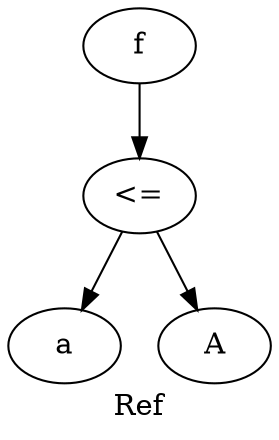 digraph {
label="Ref";
x55f3a7ea48d0 -> x55f3a7ea4710
x55f3a7ea4710 -> x55f3a7ea4780
x55f3a7ea4710 -> x55f3a7ea46a0
x55f3a7ea48d0 [label="f"];
x55f3a7ea4710 [label="<="];
x55f3a7ea4780 [label="a"];
x55f3a7ea46a0 [label="A"];
}
